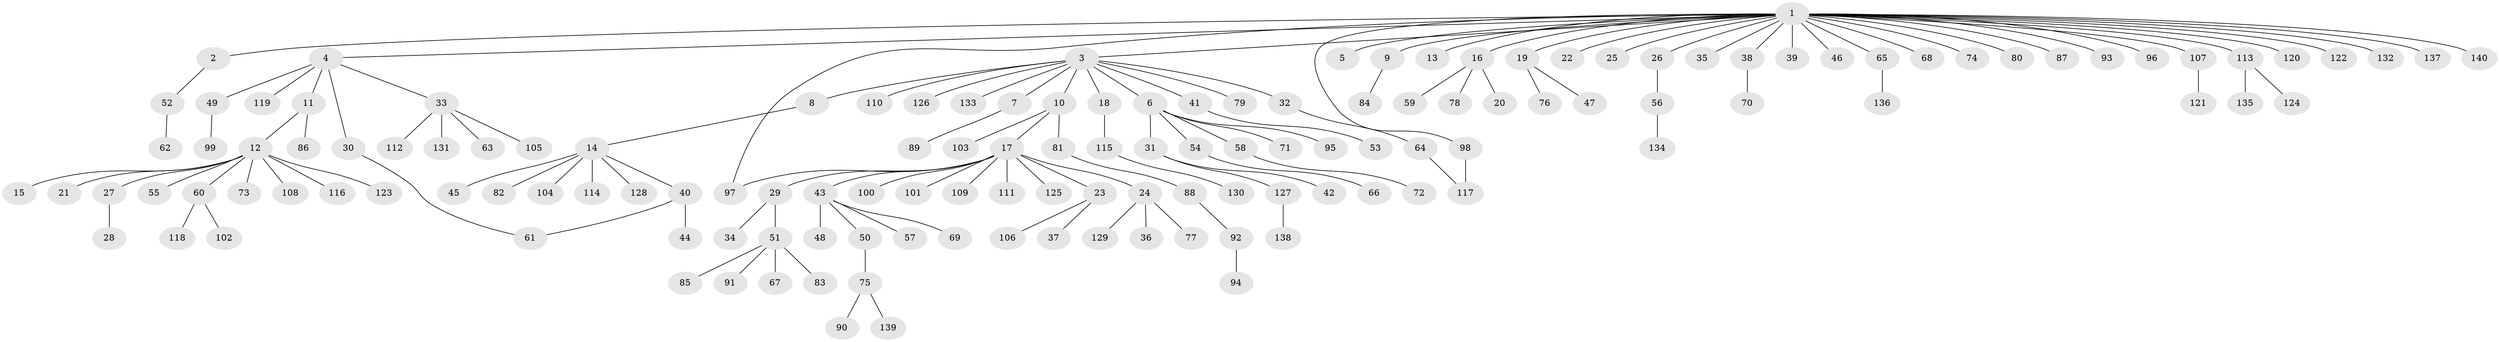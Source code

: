 // coarse degree distribution, {31: 0.009009009009009009, 2: 0.1891891891891892, 12: 0.018018018018018018, 6: 0.018018018018018018, 1: 0.6756756756756757, 5: 0.009009009009009009, 4: 0.036036036036036036, 9: 0.009009009009009009, 3: 0.036036036036036036}
// Generated by graph-tools (version 1.1) at 2025/23/03/03/25 07:23:51]
// undirected, 140 vertices, 142 edges
graph export_dot {
graph [start="1"]
  node [color=gray90,style=filled];
  1;
  2;
  3;
  4;
  5;
  6;
  7;
  8;
  9;
  10;
  11;
  12;
  13;
  14;
  15;
  16;
  17;
  18;
  19;
  20;
  21;
  22;
  23;
  24;
  25;
  26;
  27;
  28;
  29;
  30;
  31;
  32;
  33;
  34;
  35;
  36;
  37;
  38;
  39;
  40;
  41;
  42;
  43;
  44;
  45;
  46;
  47;
  48;
  49;
  50;
  51;
  52;
  53;
  54;
  55;
  56;
  57;
  58;
  59;
  60;
  61;
  62;
  63;
  64;
  65;
  66;
  67;
  68;
  69;
  70;
  71;
  72;
  73;
  74;
  75;
  76;
  77;
  78;
  79;
  80;
  81;
  82;
  83;
  84;
  85;
  86;
  87;
  88;
  89;
  90;
  91;
  92;
  93;
  94;
  95;
  96;
  97;
  98;
  99;
  100;
  101;
  102;
  103;
  104;
  105;
  106;
  107;
  108;
  109;
  110;
  111;
  112;
  113;
  114;
  115;
  116;
  117;
  118;
  119;
  120;
  121;
  122;
  123;
  124;
  125;
  126;
  127;
  128;
  129;
  130;
  131;
  132;
  133;
  134;
  135;
  136;
  137;
  138;
  139;
  140;
  1 -- 2;
  1 -- 3;
  1 -- 4;
  1 -- 5;
  1 -- 9;
  1 -- 13;
  1 -- 16;
  1 -- 19;
  1 -- 22;
  1 -- 25;
  1 -- 26;
  1 -- 35;
  1 -- 38;
  1 -- 39;
  1 -- 46;
  1 -- 65;
  1 -- 68;
  1 -- 74;
  1 -- 80;
  1 -- 87;
  1 -- 93;
  1 -- 96;
  1 -- 97;
  1 -- 98;
  1 -- 107;
  1 -- 113;
  1 -- 120;
  1 -- 122;
  1 -- 132;
  1 -- 137;
  1 -- 140;
  2 -- 52;
  3 -- 6;
  3 -- 7;
  3 -- 8;
  3 -- 10;
  3 -- 18;
  3 -- 32;
  3 -- 41;
  3 -- 79;
  3 -- 110;
  3 -- 126;
  3 -- 133;
  4 -- 11;
  4 -- 30;
  4 -- 33;
  4 -- 49;
  4 -- 119;
  6 -- 31;
  6 -- 54;
  6 -- 58;
  6 -- 71;
  6 -- 95;
  7 -- 89;
  8 -- 14;
  9 -- 84;
  10 -- 17;
  10 -- 81;
  10 -- 103;
  11 -- 12;
  11 -- 86;
  12 -- 15;
  12 -- 21;
  12 -- 27;
  12 -- 55;
  12 -- 60;
  12 -- 73;
  12 -- 108;
  12 -- 116;
  12 -- 123;
  14 -- 40;
  14 -- 45;
  14 -- 82;
  14 -- 104;
  14 -- 114;
  14 -- 128;
  16 -- 20;
  16 -- 59;
  16 -- 78;
  17 -- 23;
  17 -- 24;
  17 -- 29;
  17 -- 43;
  17 -- 97;
  17 -- 100;
  17 -- 101;
  17 -- 109;
  17 -- 111;
  17 -- 125;
  18 -- 115;
  19 -- 47;
  19 -- 76;
  23 -- 37;
  23 -- 106;
  24 -- 36;
  24 -- 77;
  24 -- 129;
  26 -- 56;
  27 -- 28;
  29 -- 34;
  29 -- 51;
  30 -- 61;
  31 -- 42;
  31 -- 127;
  32 -- 64;
  33 -- 63;
  33 -- 105;
  33 -- 112;
  33 -- 131;
  38 -- 70;
  40 -- 44;
  40 -- 61;
  41 -- 53;
  43 -- 48;
  43 -- 50;
  43 -- 57;
  43 -- 69;
  49 -- 99;
  50 -- 75;
  51 -- 67;
  51 -- 83;
  51 -- 85;
  51 -- 91;
  52 -- 62;
  54 -- 66;
  56 -- 134;
  58 -- 72;
  60 -- 102;
  60 -- 118;
  64 -- 117;
  65 -- 136;
  75 -- 90;
  75 -- 139;
  81 -- 88;
  88 -- 92;
  92 -- 94;
  98 -- 117;
  107 -- 121;
  113 -- 124;
  113 -- 135;
  115 -- 130;
  127 -- 138;
}
